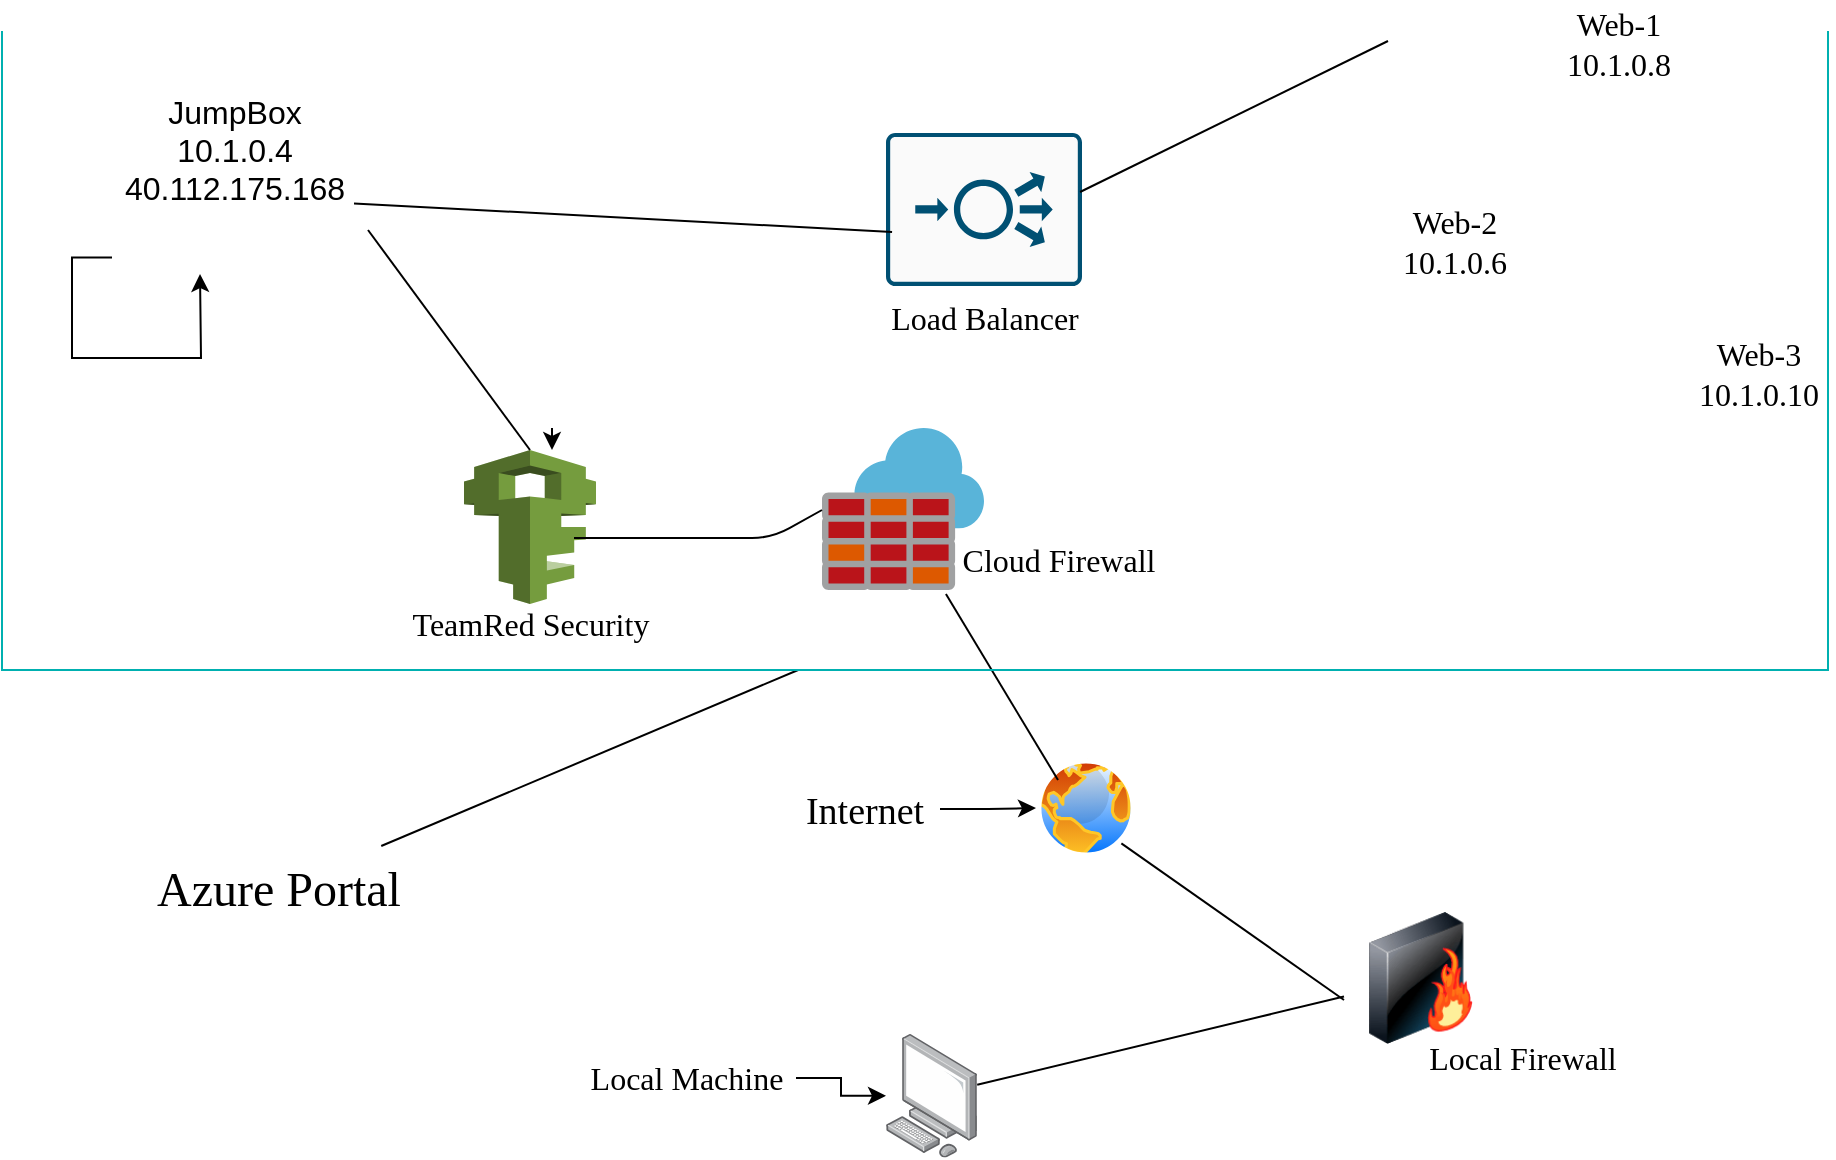 <mxfile version="14.0.0" type="google"><diagram id="wji0_M4hUzvVEnScjAzm" name="Page-1"><mxGraphModel dx="1823" dy="586" grid="1" gridSize="11" guides="1" tooltips="1" connect="1" arrows="1" fold="1" page="1" pageScale="1" pageWidth="850" pageHeight="1100" math="0" shadow="0"><root><mxCell id="0"/><mxCell id="1" parent="0"/><mxCell id="7zxmSOvrE7CkyB2tW0nq-2" value="" style="points=[];aspect=fixed;html=1;align=center;shadow=0;dashed=0;image;image=img/lib/allied_telesis/computer_and_terminals/Personal_Computer.svg;fontSize=14;" vertex="1" parent="1"><mxGeometry x="376" y="534" width="45.6" height="61.8" as="geometry"/></mxCell><mxCell id="7zxmSOvrE7CkyB2tW0nq-3" value="" style="image;html=1;image=img/lib/clip_art/networking/Firewall-page1_128x128.png;fontSize=14;" vertex="1" parent="1"><mxGeometry x="605" y="473" width="77" height="66" as="geometry"/></mxCell><mxCell id="7zxmSOvrE7CkyB2tW0nq-6" value="" style="aspect=fixed;perimeter=ellipsePerimeter;html=1;align=center;shadow=0;dashed=0;spacingTop=3;image;image=img/lib/active_directory/internet_globe.svg;fontFamily=Garamond;fontSize=14;" vertex="1" parent="1"><mxGeometry x="451" y="396" width="50" height="50" as="geometry"/></mxCell><mxCell id="7zxmSOvrE7CkyB2tW0nq-7" value="" style="aspect=fixed;html=1;points=[];align=center;image;fontSize=12;image=img/lib/mscae/Azure_Firewall.svg;" vertex="1" parent="1"><mxGeometry x="344" y="231" width="81" height="81" as="geometry"/></mxCell><mxCell id="7zxmSOvrE7CkyB2tW0nq-14" style="edgeStyle=orthogonalEdgeStyle;rounded=0;orthogonalLoop=1;jettySize=auto;html=1;fontFamily=Garamond;fontSize=14;" edge="1" parent="1"><mxGeometry relative="1" as="geometry"><mxPoint x="209" y="242" as="targetPoint"/><mxPoint x="209" y="231" as="sourcePoint"/></mxGeometry></mxCell><mxCell id="7zxmSOvrE7CkyB2tW0nq-8" value="" style="outlineConnect=0;dashed=0;verticalLabelPosition=bottom;verticalAlign=top;align=center;html=1;shape=mxgraph.aws3.iam;fillColor=#759C3E;gradientColor=none;fontFamily=Garamond;fontSize=14;" vertex="1" parent="1"><mxGeometry x="165" y="242" width="66" height="77" as="geometry"/></mxCell><mxCell id="7zxmSOvrE7CkyB2tW0nq-9" value="" style="points=[[0.015,0.015,0],[0.985,0.015,0],[0.985,0.985,0],[0.015,0.985,0],[0.25,0,0],[0.5,0,0],[0.75,0,0],[1,0.25,0],[1,0.5,0],[1,0.75,0],[0.75,1,0],[0.5,1,0],[0.25,1,0],[0,0.75,0],[0,0.5,0],[0,0.25,0]];verticalLabelPosition=bottom;html=1;verticalAlign=top;aspect=fixed;align=center;pointerEvents=1;shape=mxgraph.cisco19.rect;prIcon=load_balancer;fillColor=#FAFAFA;strokeColor=#005073;fontFamily=Garamond;fontSize=14;" vertex="1" parent="1"><mxGeometry x="376" y="83.44" width="98" height="76.56" as="geometry"/></mxCell><mxCell id="7zxmSOvrE7CkyB2tW0nq-10" value="" style="shape=image;html=1;verticalAlign=top;verticalLabelPosition=bottom;labelBackgroundColor=#ffffff;imageAspect=0;aspect=fixed;image=https://cdn0.iconfinder.com/data/icons/doodle-audio-video-game/91/Audio_-_Video_-_Game_10-128.png;fontFamily=Garamond;fontSize=14;" vertex="1" parent="1"><mxGeometry x="627" y="17" width="82" height="82" as="geometry"/></mxCell><mxCell id="7zxmSOvrE7CkyB2tW0nq-11" value="" style="shape=image;html=1;verticalAlign=top;verticalLabelPosition=bottom;labelBackgroundColor=#ffffff;imageAspect=0;aspect=fixed;image=https://cdn0.iconfinder.com/data/icons/doodle-audio-video-game/91/Audio_-_Video_-_Game_10-128.png;fontFamily=Garamond;fontSize=14;" vertex="1" parent="1"><mxGeometry x="683.5" y="66" width="77" height="77" as="geometry"/></mxCell><mxCell id="7zxmSOvrE7CkyB2tW0nq-12" value="" style="shape=image;html=1;verticalAlign=top;verticalLabelPosition=bottom;labelBackgroundColor=#ffffff;imageAspect=0;aspect=fixed;image=https://cdn0.iconfinder.com/data/icons/doodle-audio-video-game/91/Audio_-_Video_-_Game_10-128.png;fontFamily=Garamond;fontSize=14;" vertex="1" parent="1"><mxGeometry x="737" y="110" width="77" height="77" as="geometry"/></mxCell><mxCell id="7zxmSOvrE7CkyB2tW0nq-44" style="edgeStyle=orthogonalEdgeStyle;rounded=0;orthogonalLoop=1;jettySize=auto;html=1;exitX=0;exitY=0.75;exitDx=0;exitDy=0;" edge="1" parent="1" source="7zxmSOvrE7CkyB2tW0nq-13"><mxGeometry relative="1" as="geometry"><mxPoint x="33" y="154" as="targetPoint"/></mxGeometry></mxCell><mxCell id="7zxmSOvrE7CkyB2tW0nq-13" value="" style="shape=image;html=1;verticalAlign=top;verticalLabelPosition=bottom;labelBackgroundColor=#ffffff;imageAspect=0;aspect=fixed;image=https://cdn0.iconfinder.com/data/icons/essentials-9/128/__Pc-128.png;fontFamily=Garamond;fontSize=14;" vertex="1" parent="1"><mxGeometry x="-11" y="55" width="121" height="121" as="geometry"/></mxCell><mxCell id="7zxmSOvrE7CkyB2tW0nq-16" value="" style="endArrow=none;html=1;fontFamily=Garamond;fontSize=14;entryX=0.765;entryY=1.025;entryDx=0;entryDy=0;entryPerimeter=0;" edge="1" parent="1" target="7zxmSOvrE7CkyB2tW0nq-7"><mxGeometry width="50" height="50" relative="1" as="geometry"><mxPoint x="462" y="407" as="sourcePoint"/><mxPoint x="418" y="311" as="targetPoint"/></mxGeometry></mxCell><mxCell id="7zxmSOvrE7CkyB2tW0nq-17" value="" style="endArrow=none;html=1;fontFamily=Garamond;fontSize=14;exitX=1;exitY=1;exitDx=0;exitDy=0;" edge="1" parent="1" source="7zxmSOvrE7CkyB2tW0nq-6"><mxGeometry width="50" height="50" relative="1" as="geometry"><mxPoint x="396" y="336" as="sourcePoint"/><mxPoint x="605" y="517" as="targetPoint"/></mxGeometry></mxCell><mxCell id="7zxmSOvrE7CkyB2tW0nq-18" value="" style="endArrow=none;html=1;fontFamily=Garamond;fontSize=14;" edge="1" parent="1" source="7zxmSOvrE7CkyB2tW0nq-2" target="7zxmSOvrE7CkyB2tW0nq-3"><mxGeometry width="50" height="50" relative="1" as="geometry"><mxPoint x="396" y="336" as="sourcePoint"/><mxPoint x="446" y="286" as="targetPoint"/></mxGeometry></mxCell><mxCell id="7zxmSOvrE7CkyB2tW0nq-19" value="" style="endArrow=none;html=1;fontFamily=Garamond;fontSize=14;" edge="1" parent="1"><mxGeometry width="50" height="50" relative="1" as="geometry"><mxPoint x="220" y="286" as="sourcePoint"/><mxPoint x="344" y="272" as="targetPoint"/><Array as="points"><mxPoint x="319" y="286"/></Array></mxGeometry></mxCell><mxCell id="7zxmSOvrE7CkyB2tW0nq-20" value="" style="endArrow=none;html=1;fontFamily=Garamond;fontSize=14;exitX=0.5;exitY=0;exitDx=0;exitDy=0;exitPerimeter=0;" edge="1" parent="1" source="7zxmSOvrE7CkyB2tW0nq-8"><mxGeometry width="50" height="50" relative="1" as="geometry"><mxPoint x="396" y="336" as="sourcePoint"/><mxPoint x="117" y="132" as="targetPoint"/></mxGeometry></mxCell><mxCell id="7zxmSOvrE7CkyB2tW0nq-21" value="" style="endArrow=none;html=1;fontFamily=Garamond;fontSize=14;entryX=0.031;entryY=0.647;entryDx=0;entryDy=0;entryPerimeter=0;" edge="1" parent="1" source="7zxmSOvrE7CkyB2tW0nq-13" target="7zxmSOvrE7CkyB2tW0nq-9"><mxGeometry width="50" height="50" relative="1" as="geometry"><mxPoint x="396" y="336" as="sourcePoint"/><mxPoint x="446" y="286" as="targetPoint"/></mxGeometry></mxCell><mxCell id="7zxmSOvrE7CkyB2tW0nq-22" value="" style="endArrow=none;html=1;fontFamily=Garamond;fontSize=14;entryX=0;entryY=0.25;entryDx=0;entryDy=0;exitX=0.99;exitY=0.386;exitDx=0;exitDy=0;exitPerimeter=0;" edge="1" parent="1" source="7zxmSOvrE7CkyB2tW0nq-9" target="7zxmSOvrE7CkyB2tW0nq-10"><mxGeometry width="50" height="50" relative="1" as="geometry"><mxPoint x="396" y="336" as="sourcePoint"/><mxPoint x="446" y="286" as="targetPoint"/></mxGeometry></mxCell><mxCell id="7zxmSOvrE7CkyB2tW0nq-28" value="" style="edgeStyle=orthogonalEdgeStyle;rounded=0;orthogonalLoop=1;jettySize=auto;html=1;" edge="1" parent="1" source="7zxmSOvrE7CkyB2tW0nq-24" target="7zxmSOvrE7CkyB2tW0nq-2"><mxGeometry relative="1" as="geometry"/></mxCell><mxCell id="7zxmSOvrE7CkyB2tW0nq-24" value="&lt;font style=&quot;font-size: 16px&quot;&gt;Local Machine&lt;/font&gt;" style="text;html=1;resizable=0;autosize=1;align=center;verticalAlign=middle;points=[];fillColor=none;strokeColor=none;rounded=0;fontFamily=Garamond;fontSize=14;" vertex="1" parent="1"><mxGeometry x="221" y="545" width="110" height="22" as="geometry"/></mxCell><mxCell id="7zxmSOvrE7CkyB2tW0nq-29" value="&lt;pre style=&quot;font-size: 16px&quot;&gt;&lt;font style=&quot;font-size: 16px&quot; face=&quot;Times New Roman&quot;&gt;Local Firewall&lt;/font&gt;&lt;/pre&gt;" style="text;html=1;resizable=0;autosize=1;align=center;verticalAlign=middle;points=[];fillColor=none;strokeColor=none;rounded=0;" vertex="1" parent="1"><mxGeometry x="639" y="518" width="110" height="55" as="geometry"/></mxCell><mxCell id="7zxmSOvrE7CkyB2tW0nq-31" value="" style="edgeStyle=orthogonalEdgeStyle;rounded=0;orthogonalLoop=1;jettySize=auto;html=1;" edge="1" parent="1" source="7zxmSOvrE7CkyB2tW0nq-30" target="7zxmSOvrE7CkyB2tW0nq-6"><mxGeometry relative="1" as="geometry"/></mxCell><mxCell id="7zxmSOvrE7CkyB2tW0nq-30" value="&lt;pre style=&quot;font-size: 19px&quot;&gt;&lt;font style=&quot;font-size: 19px&quot; face=&quot;Times New Roman&quot;&gt;Internet&lt;/font&gt;&lt;/pre&gt;" style="text;html=1;resizable=0;autosize=1;align=center;verticalAlign=middle;points=[];fillColor=none;strokeColor=none;rounded=0;" vertex="1" parent="1"><mxGeometry x="326" y="394" width="77" height="55" as="geometry"/></mxCell><mxCell id="7zxmSOvrE7CkyB2tW0nq-33" value="&lt;pre&gt;&lt;font style=&quot;font-size: 24px&quot; face=&quot;Times New Roman&quot;&gt;Azure Portal&lt;/font&gt;&lt;/pre&gt;" style="text;html=1;resizable=0;autosize=1;align=center;verticalAlign=middle;points=[];fillColor=none;strokeColor=none;rounded=0;" vertex="1" parent="1"><mxGeometry y="440" width="143" height="44" as="geometry"/></mxCell><mxCell id="7zxmSOvrE7CkyB2tW0nq-34" value="" style="endArrow=none;html=1;entryX=0.436;entryY=1;entryDx=0;entryDy=0;entryPerimeter=0;" edge="1" parent="1" source="7zxmSOvrE7CkyB2tW0nq-33" target="7zxmSOvrE7CkyB2tW0nq-48"><mxGeometry width="50" height="50" relative="1" as="geometry"><mxPoint x="396" y="347" as="sourcePoint"/><mxPoint x="330" y="352" as="targetPoint"/></mxGeometry></mxCell><mxCell id="7zxmSOvrE7CkyB2tW0nq-36" value="&lt;pre&gt;&lt;font style=&quot;font-size: 16px&quot; face=&quot;Times New Roman&quot;&gt;Cloud Firewall&lt;/font&gt;&lt;/pre&gt;" style="text;html=1;resizable=0;autosize=1;align=center;verticalAlign=middle;points=[];fillColor=none;strokeColor=none;rounded=0;" vertex="1" parent="1"><mxGeometry x="407" y="275" width="110" height="44" as="geometry"/></mxCell><mxCell id="7zxmSOvrE7CkyB2tW0nq-41" value="&lt;pre&gt;&lt;font style=&quot;font-size: 16px&quot; face=&quot;Times New Roman&quot;&gt;TeamRed Security&lt;/font&gt;&lt;/pre&gt;" style="text;html=1;resizable=0;autosize=1;align=center;verticalAlign=middle;points=[];fillColor=none;strokeColor=none;rounded=0;" vertex="1" parent="1"><mxGeometry x="132" y="307" width="132" height="44" as="geometry"/></mxCell><mxCell id="7zxmSOvrE7CkyB2tW0nq-42" value="&lt;div style=&quot;font-size: 16px&quot;&gt;JumpBox&lt;br&gt;&lt;/div&gt;&lt;div&gt;&lt;font style=&quot;font-size: 16px&quot;&gt;10.1.0.4&lt;/font&gt;&lt;/div&gt;&lt;div&gt;&lt;font style=&quot;font-size: 16px&quot;&gt;40.112.175.168&lt;br&gt;&lt;/font&gt;&lt;/div&gt;&lt;div&gt;&lt;br&gt;&lt;/div&gt;" style="text;html=1;resizable=0;autosize=1;align=center;verticalAlign=middle;points=[];fillColor=none;strokeColor=none;rounded=0;" vertex="1" parent="1"><mxGeometry x="-16.5" y="66" width="132" height="66" as="geometry"/></mxCell><mxCell id="7zxmSOvrE7CkyB2tW0nq-43" value="&lt;font style=&quot;font-size: 16px&quot;&gt;Load Balancer&lt;/font&gt;" style="text;html=1;resizable=0;autosize=1;align=center;verticalAlign=middle;points=[];fillColor=none;strokeColor=none;rounded=0;fontFamily=Times New Roman;" vertex="1" parent="1"><mxGeometry x="370" y="165" width="110" height="22" as="geometry"/></mxCell><mxCell id="7zxmSOvrE7CkyB2tW0nq-45" value="&lt;div style=&quot;font-size: 16px&quot;&gt;Web-1&lt;/div&gt;&lt;div style=&quot;font-size: 16px&quot;&gt;10.1.0.8&lt;br&gt;&lt;/div&gt;" style="text;html=1;resizable=0;autosize=1;align=center;verticalAlign=middle;points=[];fillColor=none;strokeColor=none;rounded=0;fontFamily=Times New Roman;" vertex="1" parent="1"><mxGeometry x="709" y="22" width="66" height="33" as="geometry"/></mxCell><mxCell id="7zxmSOvrE7CkyB2tW0nq-46" value="&lt;div style=&quot;font-size: 16px&quot;&gt;Web-2&lt;/div&gt;&lt;div style=&quot;font-size: 16px&quot;&gt;10.1.0.6&lt;br&gt;&lt;/div&gt;" style="text;html=1;resizable=0;autosize=1;align=center;verticalAlign=middle;points=[];fillColor=none;strokeColor=none;rounded=0;fontFamily=Times New Roman;" vertex="1" parent="1"><mxGeometry x="627" y="121" width="66" height="33" as="geometry"/></mxCell><mxCell id="7zxmSOvrE7CkyB2tW0nq-47" value="&lt;div style=&quot;font-size: 16px&quot;&gt;Web-3&lt;/div&gt;&lt;div style=&quot;font-size: 16px&quot;&gt;10.1.0.10&lt;br&gt;&lt;/div&gt;" style="text;html=1;resizable=0;autosize=1;align=center;verticalAlign=middle;points=[];fillColor=none;strokeColor=none;rounded=0;fontFamily=Times New Roman;" vertex="1" parent="1"><mxGeometry x="773" y="187" width="77" height="33" as="geometry"/></mxCell><mxCell id="7zxmSOvrE7CkyB2tW0nq-48" value="" style="shape=partialRectangle;whiteSpace=wrap;html=1;bottom=1;right=1;left=1;top=0;fillColor=none;routingCenterX=-0.5;strokeColor=#00B0B0;fontFamily=Times New Roman;" vertex="1" parent="1"><mxGeometry x="-66" y="33" width="913" height="319" as="geometry"/></mxCell></root></mxGraphModel></diagram></mxfile>